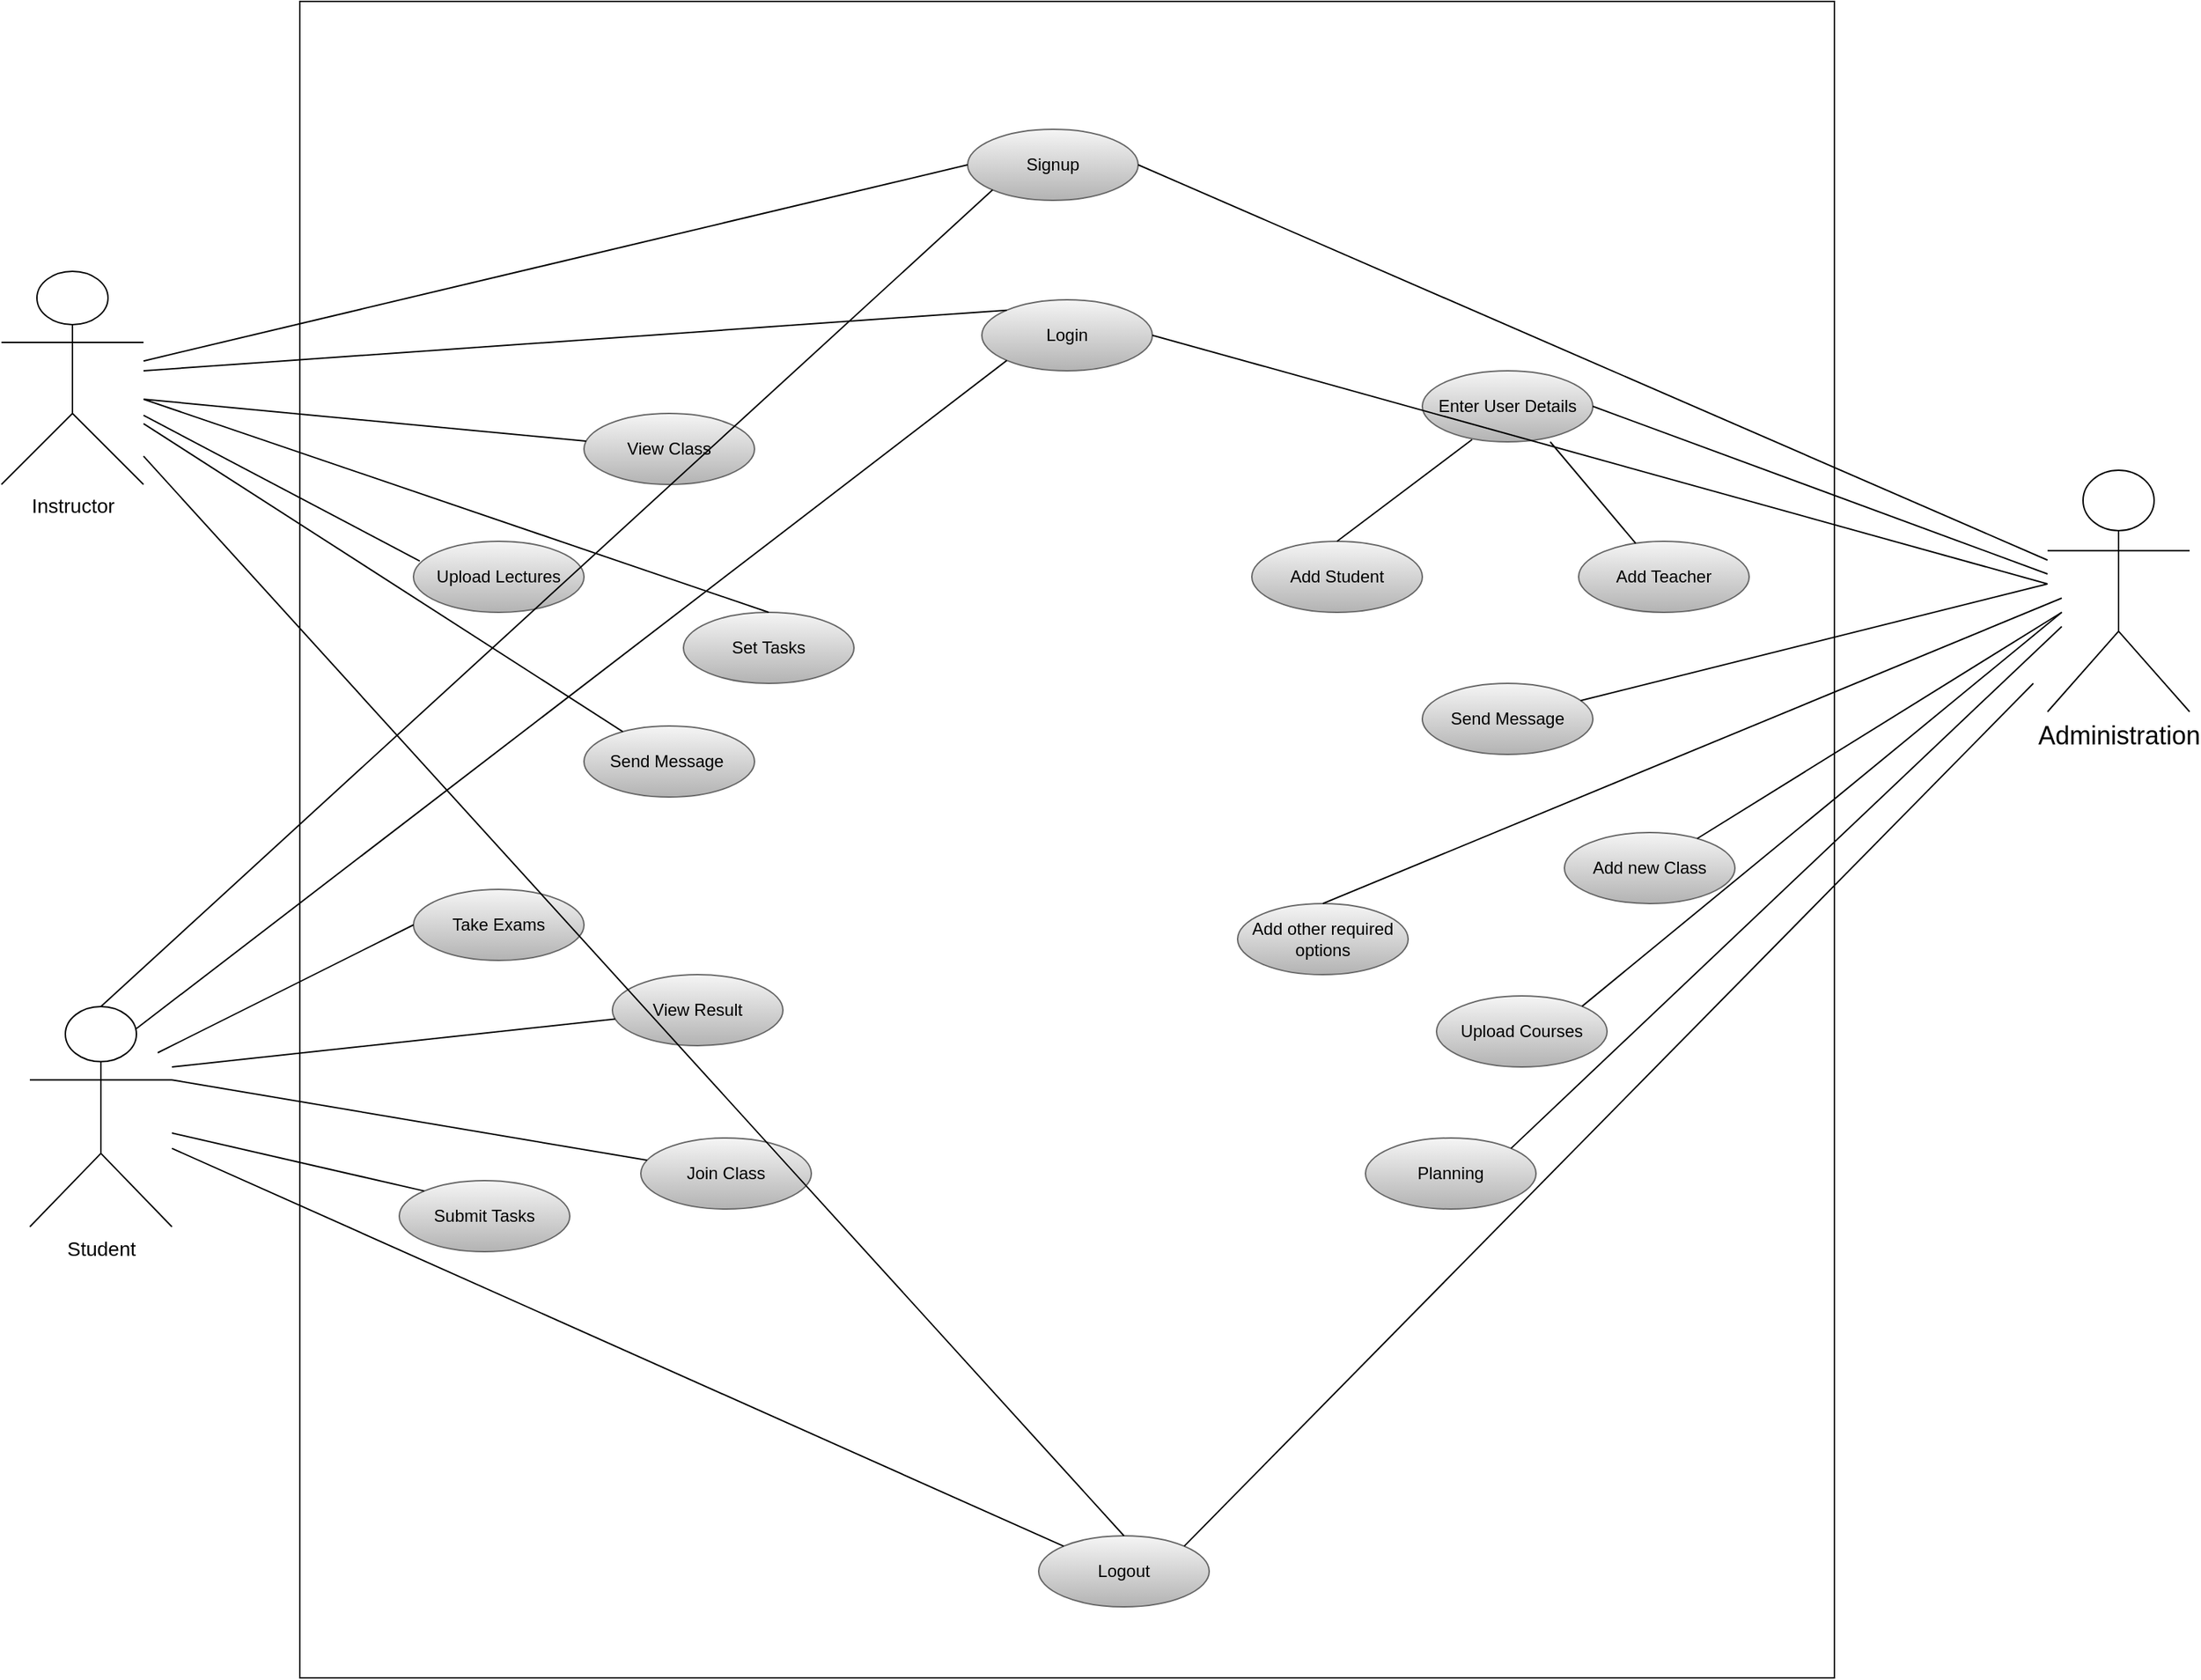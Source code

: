 <mxfile version="20.0.4" type="google"><diagram id="0pYNQJODkGq6KP5gzBCV" name="Page-1"><mxGraphModel grid="1" page="1" gridSize="10" guides="1" tooltips="1" connect="1" arrows="1" fold="1" pageScale="1" pageWidth="1200" pageHeight="1920" math="0" shadow="0"><root><mxCell id="0"/><mxCell id="1" parent="0"/><mxCell id="ujRzjtFo-_soqMKNSwT7-85" value="" style="rounded=0;whiteSpace=wrap;html=1;fontSize=14;" vertex="1" parent="1"><mxGeometry x="280" width="1080" height="1180" as="geometry"/></mxCell><mxCell id="ujRzjtFo-_soqMKNSwT7-1" value="Signup" style="ellipse;whiteSpace=wrap;html=1;fillColor=#f5f5f5;strokeColor=#666666;gradientColor=#b3b3b3;" vertex="1" parent="1"><mxGeometry x="750" y="90" width="120" height="50" as="geometry"/></mxCell><mxCell id="ujRzjtFo-_soqMKNSwT7-2" value="Login" style="ellipse;whiteSpace=wrap;html=1;fillColor=#f5f5f5;strokeColor=#666666;gradientColor=#b3b3b3;" vertex="1" parent="1"><mxGeometry x="760" y="210" width="120" height="50" as="geometry"/></mxCell><mxCell id="ujRzjtFo-_soqMKNSwT7-3" value="View Class" style="ellipse;whiteSpace=wrap;html=1;fillColor=#f5f5f5;strokeColor=#666666;gradientColor=#b3b3b3;" vertex="1" parent="1"><mxGeometry x="480" y="290" width="120" height="50" as="geometry"/></mxCell><mxCell id="ujRzjtFo-_soqMKNSwT7-4" value="Set Tasks" style="ellipse;whiteSpace=wrap;html=1;fillColor=#f5f5f5;strokeColor=#666666;gradientColor=#b3b3b3;" vertex="1" parent="1"><mxGeometry x="550" y="430" width="120" height="50" as="geometry"/></mxCell><mxCell id="ujRzjtFo-_soqMKNSwT7-13" value="View Result" style="ellipse;whiteSpace=wrap;html=1;fillColor=#f5f5f5;strokeColor=#666666;gradientColor=#b3b3b3;" vertex="1" parent="1"><mxGeometry x="500" y="685" width="120" height="50" as="geometry"/></mxCell><mxCell id="ujRzjtFo-_soqMKNSwT7-14" value="Join Class" style="ellipse;whiteSpace=wrap;html=1;fillColor=#f5f5f5;strokeColor=#666666;gradientColor=#b3b3b3;" vertex="1" parent="1"><mxGeometry x="520" y="800" width="120" height="50" as="geometry"/></mxCell><mxCell id="ujRzjtFo-_soqMKNSwT7-15" value="Upload Lectures" style="ellipse;whiteSpace=wrap;html=1;fillColor=#f5f5f5;strokeColor=#666666;gradientColor=#b3b3b3;" vertex="1" parent="1"><mxGeometry x="360" y="380" width="120" height="50" as="geometry"/></mxCell><mxCell id="ujRzjtFo-_soqMKNSwT7-16" value="Send Message&amp;nbsp;" style="ellipse;whiteSpace=wrap;html=1;fillColor=#f5f5f5;strokeColor=#666666;gradientColor=#b3b3b3;" vertex="1" parent="1"><mxGeometry x="480" y="510" width="120" height="50" as="geometry"/></mxCell><mxCell id="ujRzjtFo-_soqMKNSwT7-18" value="Take Exams" style="ellipse;whiteSpace=wrap;html=1;fillColor=#f5f5f5;strokeColor=#666666;gradientColor=#b3b3b3;" vertex="1" parent="1"><mxGeometry x="360" y="625" width="120" height="50" as="geometry"/></mxCell><mxCell id="ujRzjtFo-_soqMKNSwT7-19" value="Enter User Details" style="ellipse;whiteSpace=wrap;html=1;fillColor=#f5f5f5;strokeColor=#666666;gradientColor=#b3b3b3;" vertex="1" parent="1"><mxGeometry x="1070" y="260" width="120" height="50" as="geometry"/></mxCell><mxCell id="ujRzjtFo-_soqMKNSwT7-20" value="Add Teacher" style="ellipse;whiteSpace=wrap;html=1;fillColor=#f5f5f5;strokeColor=#666666;gradientColor=#b3b3b3;" vertex="1" parent="1"><mxGeometry x="1180" y="380" width="120" height="50" as="geometry"/></mxCell><mxCell id="ujRzjtFo-_soqMKNSwT7-21" value="Add Student" style="ellipse;whiteSpace=wrap;html=1;fillColor=#f5f5f5;strokeColor=#666666;gradientColor=#b3b3b3;" vertex="1" parent="1"><mxGeometry x="950" y="380" width="120" height="50" as="geometry"/></mxCell><mxCell id="ujRzjtFo-_soqMKNSwT7-22" value="Submit Tasks" style="ellipse;whiteSpace=wrap;html=1;fillColor=#f5f5f5;strokeColor=#666666;gradientColor=#b3b3b3;" vertex="1" parent="1"><mxGeometry x="350" y="830" width="120" height="50" as="geometry"/></mxCell><mxCell id="ujRzjtFo-_soqMKNSwT7-24" value="Add other required options" style="ellipse;whiteSpace=wrap;html=1;fillColor=#f5f5f5;strokeColor=#666666;gradientColor=#b3b3b3;" vertex="1" parent="1"><mxGeometry x="940" y="635" width="120" height="50" as="geometry"/></mxCell><mxCell id="ujRzjtFo-_soqMKNSwT7-25" value="Add new Class" style="ellipse;whiteSpace=wrap;html=1;fillColor=#f5f5f5;strokeColor=#666666;gradientColor=#b3b3b3;" vertex="1" parent="1"><mxGeometry x="1170" y="585" width="120" height="50" as="geometry"/></mxCell><mxCell id="ujRzjtFo-_soqMKNSwT7-26" value="Send Message" style="ellipse;whiteSpace=wrap;html=1;fillColor=#f5f5f5;strokeColor=#666666;gradientColor=#b3b3b3;" vertex="1" parent="1"><mxGeometry x="1070" y="480" width="120" height="50" as="geometry"/></mxCell><mxCell id="ujRzjtFo-_soqMKNSwT7-27" value="Upload Courses" style="ellipse;whiteSpace=wrap;html=1;fillColor=#f5f5f5;strokeColor=#666666;gradientColor=#b3b3b3;" vertex="1" parent="1"><mxGeometry x="1080" y="700" width="120" height="50" as="geometry"/></mxCell><mxCell id="ujRzjtFo-_soqMKNSwT7-28" value="Planning" style="ellipse;whiteSpace=wrap;html=1;fillColor=#f5f5f5;strokeColor=#666666;gradientColor=#b3b3b3;" vertex="1" parent="1"><mxGeometry x="1030" y="800" width="120" height="50" as="geometry"/></mxCell><mxCell id="ujRzjtFo-_soqMKNSwT7-29" value="Logout" style="ellipse;whiteSpace=wrap;html=1;fillColor=#f5f5f5;strokeColor=#666666;gradientColor=#b3b3b3;" vertex="1" parent="1"><mxGeometry x="800" y="1080" width="120" height="50" as="geometry"/></mxCell><mxCell id="ujRzjtFo-_soqMKNSwT7-30" value="&lt;font style=&quot;font-size: 18px;&quot;&gt;Administration&lt;/font&gt;" style="shape=umlActor;verticalLabelPosition=bottom;verticalAlign=top;html=1;outlineConnect=0;" vertex="1" parent="1"><mxGeometry x="1510" y="330" width="100" height="170" as="geometry"/></mxCell><mxCell id="ujRzjtFo-_soqMKNSwT7-31" value="&lt;font style=&quot;font-size: 14px;&quot;&gt;Student&lt;/font&gt;" style="shape=umlActor;verticalLabelPosition=bottom;verticalAlign=top;html=1;outlineConnect=0;" vertex="1" parent="1"><mxGeometry x="90" y="707.5" width="100" height="155" as="geometry"/></mxCell><mxCell id="ujRzjtFo-_soqMKNSwT7-32" value="&lt;font style=&quot;font-size: 14px;&quot;&gt;Instructor&lt;/font&gt;" style="shape=umlActor;verticalLabelPosition=bottom;verticalAlign=top;html=1;outlineConnect=0;" vertex="1" parent="1"><mxGeometry x="70" y="190" width="100" height="150" as="geometry"/></mxCell><mxCell id="ujRzjtFo-_soqMKNSwT7-37" value="" style="endArrow=none;html=1;rounded=0;entryX=0;entryY=0.5;entryDx=0;entryDy=0;" edge="1" parent="1" source="ujRzjtFo-_soqMKNSwT7-32" target="ujRzjtFo-_soqMKNSwT7-1"><mxGeometry width="50" height="50" relative="1" as="geometry"><mxPoint x="220" y="280" as="sourcePoint"/><mxPoint x="270" y="230" as="targetPoint"/></mxGeometry></mxCell><mxCell id="ujRzjtFo-_soqMKNSwT7-38" value="" style="endArrow=none;html=1;rounded=0;entryX=0;entryY=0;entryDx=0;entryDy=0;" edge="1" parent="1" target="ujRzjtFo-_soqMKNSwT7-2"><mxGeometry width="50" height="50" relative="1" as="geometry"><mxPoint x="170" y="260" as="sourcePoint"/><mxPoint x="760" y="125" as="targetPoint"/></mxGeometry></mxCell><mxCell id="ujRzjtFo-_soqMKNSwT7-43" value="" style="endArrow=none;html=1;rounded=0;" edge="1" parent="1" target="ujRzjtFo-_soqMKNSwT7-3"><mxGeometry width="50" height="50" relative="1" as="geometry"><mxPoint x="170" y="280" as="sourcePoint"/><mxPoint x="480" y="270" as="targetPoint"/></mxGeometry></mxCell><mxCell id="ujRzjtFo-_soqMKNSwT7-44" value="" style="endArrow=none;html=1;rounded=0;entryX=0.037;entryY=0.278;entryDx=0;entryDy=0;entryPerimeter=0;" edge="1" parent="1" source="ujRzjtFo-_soqMKNSwT7-32" target="ujRzjtFo-_soqMKNSwT7-15"><mxGeometry width="50" height="50" relative="1" as="geometry"><mxPoint x="220" y="326.463" as="sourcePoint"/><mxPoint x="370" y="400" as="targetPoint"/></mxGeometry></mxCell><mxCell id="ujRzjtFo-_soqMKNSwT7-45" value="" style="endArrow=none;html=1;rounded=0;entryX=0.5;entryY=0;entryDx=0;entryDy=0;" edge="1" parent="1" target="ujRzjtFo-_soqMKNSwT7-4"><mxGeometry width="50" height="50" relative="1" as="geometry"><mxPoint x="170" y="280" as="sourcePoint"/><mxPoint x="830" y="195" as="targetPoint"/></mxGeometry></mxCell><mxCell id="ujRzjtFo-_soqMKNSwT7-47" value="" style="endArrow=none;html=1;rounded=0;" edge="1" parent="1" source="ujRzjtFo-_soqMKNSwT7-32" target="ujRzjtFo-_soqMKNSwT7-16"><mxGeometry width="50" height="50" relative="1" as="geometry"><mxPoint x="250" y="356.463" as="sourcePoint"/><mxPoint x="850" y="215" as="targetPoint"/></mxGeometry></mxCell><mxCell id="ujRzjtFo-_soqMKNSwT7-49" value="" style="endArrow=none;html=1;rounded=0;entryX=0;entryY=0.5;entryDx=0;entryDy=0;" edge="1" parent="1" target="ujRzjtFo-_soqMKNSwT7-18"><mxGeometry width="50" height="50" relative="1" as="geometry"><mxPoint x="180" y="740" as="sourcePoint"/><mxPoint x="490.003" y="668.634" as="targetPoint"/></mxGeometry></mxCell><mxCell id="ujRzjtFo-_soqMKNSwT7-51" value="" style="endArrow=none;html=1;rounded=0;" edge="1" parent="1" target="ujRzjtFo-_soqMKNSwT7-13"><mxGeometry width="50" height="50" relative="1" as="geometry"><mxPoint x="190" y="750" as="sourcePoint"/><mxPoint x="380" y="565" as="targetPoint"/></mxGeometry></mxCell><mxCell id="ujRzjtFo-_soqMKNSwT7-52" value="" style="endArrow=none;html=1;rounded=0;exitX=1;exitY=0.333;exitDx=0;exitDy=0;exitPerimeter=0;" edge="1" parent="1" source="ujRzjtFo-_soqMKNSwT7-31" target="ujRzjtFo-_soqMKNSwT7-14"><mxGeometry width="50" height="50" relative="1" as="geometry"><mxPoint x="220" y="683.182" as="sourcePoint"/><mxPoint x="390" y="575" as="targetPoint"/></mxGeometry></mxCell><mxCell id="ujRzjtFo-_soqMKNSwT7-53" value="" style="endArrow=none;html=1;rounded=0;entryX=0;entryY=0;entryDx=0;entryDy=0;" edge="1" parent="1" source="ujRzjtFo-_soqMKNSwT7-31" target="ujRzjtFo-_soqMKNSwT7-22"><mxGeometry width="50" height="50" relative="1" as="geometry"><mxPoint x="210" y="690" as="sourcePoint"/><mxPoint x="400" y="585" as="targetPoint"/></mxGeometry></mxCell><mxCell id="ujRzjtFo-_soqMKNSwT7-54" value="" style="endArrow=none;html=1;rounded=0;" edge="1" parent="1" target="ujRzjtFo-_soqMKNSwT7-30"><mxGeometry width="50" height="50" relative="1" as="geometry"><mxPoint x="870" y="115" as="sourcePoint"/><mxPoint x="1340" y="420" as="targetPoint"/></mxGeometry></mxCell><mxCell id="ujRzjtFo-_soqMKNSwT7-55" value="" style="endArrow=none;html=1;rounded=0;exitX=1;exitY=0.5;exitDx=0;exitDy=0;" edge="1" parent="1" source="ujRzjtFo-_soqMKNSwT7-19"><mxGeometry width="50" height="50" relative="1" as="geometry"><mxPoint x="880" y="125" as="sourcePoint"/><mxPoint x="1510" y="403" as="targetPoint"/></mxGeometry></mxCell><mxCell id="ujRzjtFo-_soqMKNSwT7-58" value="" style="endArrow=none;html=1;rounded=0;" edge="1" parent="1" target="ujRzjtFo-_soqMKNSwT7-20"><mxGeometry width="50" height="50" relative="1" as="geometry"><mxPoint x="1160" y="310" as="sourcePoint"/><mxPoint x="1540" y="433" as="targetPoint"/></mxGeometry></mxCell><mxCell id="ujRzjtFo-_soqMKNSwT7-59" value="" style="endArrow=none;html=1;rounded=0;exitX=0.292;exitY=0.968;exitDx=0;exitDy=0;exitPerimeter=0;entryX=0.5;entryY=0;entryDx=0;entryDy=0;" edge="1" parent="1" source="ujRzjtFo-_soqMKNSwT7-19" target="ujRzjtFo-_soqMKNSwT7-21"><mxGeometry width="50" height="50" relative="1" as="geometry"><mxPoint x="1230" y="325" as="sourcePoint"/><mxPoint x="1550" y="443" as="targetPoint"/></mxGeometry></mxCell><mxCell id="ujRzjtFo-_soqMKNSwT7-60" value="" style="endArrow=none;html=1;rounded=0;" edge="1" parent="1" source="ujRzjtFo-_soqMKNSwT7-26"><mxGeometry width="50" height="50" relative="1" as="geometry"><mxPoint x="1240" y="335" as="sourcePoint"/><mxPoint x="1510" y="410" as="targetPoint"/></mxGeometry></mxCell><mxCell id="ujRzjtFo-_soqMKNSwT7-61" value="" style="endArrow=none;html=1;rounded=0;exitX=0.5;exitY=0;exitDx=0;exitDy=0;" edge="1" parent="1" source="ujRzjtFo-_soqMKNSwT7-24"><mxGeometry width="50" height="50" relative="1" as="geometry"><mxPoint x="1000" y="630" as="sourcePoint"/><mxPoint x="1520" y="420" as="targetPoint"/></mxGeometry></mxCell><mxCell id="ujRzjtFo-_soqMKNSwT7-62" value="" style="endArrow=none;html=1;rounded=0;" edge="1" parent="1" source="ujRzjtFo-_soqMKNSwT7-25"><mxGeometry width="50" height="50" relative="1" as="geometry"><mxPoint x="1260" y="355" as="sourcePoint"/><mxPoint x="1520" y="430" as="targetPoint"/></mxGeometry></mxCell><mxCell id="ujRzjtFo-_soqMKNSwT7-63" value="" style="endArrow=none;html=1;rounded=0;exitX=1;exitY=0;exitDx=0;exitDy=0;" edge="1" parent="1" source="ujRzjtFo-_soqMKNSwT7-27"><mxGeometry width="50" height="50" relative="1" as="geometry"><mxPoint x="1270" y="365" as="sourcePoint"/><mxPoint x="1520" y="430" as="targetPoint"/></mxGeometry></mxCell><mxCell id="ujRzjtFo-_soqMKNSwT7-65" value="" style="endArrow=none;html=1;rounded=0;exitX=1;exitY=0;exitDx=0;exitDy=0;" edge="1" parent="1" source="ujRzjtFo-_soqMKNSwT7-28"><mxGeometry width="50" height="50" relative="1" as="geometry"><mxPoint x="1280" y="375" as="sourcePoint"/><mxPoint x="1520" y="440" as="targetPoint"/></mxGeometry></mxCell><mxCell id="ujRzjtFo-_soqMKNSwT7-66" value="" style="endArrow=none;html=1;rounded=0;exitX=1;exitY=0;exitDx=0;exitDy=0;" edge="1" parent="1" source="ujRzjtFo-_soqMKNSwT7-29"><mxGeometry width="50" height="50" relative="1" as="geometry"><mxPoint x="1290" y="385" as="sourcePoint"/><mxPoint x="1500" y="480" as="targetPoint"/></mxGeometry></mxCell><mxCell id="ujRzjtFo-_soqMKNSwT7-67" value="" style="endArrow=none;html=1;rounded=0;entryX=0;entryY=0;entryDx=0;entryDy=0;" edge="1" parent="1" source="ujRzjtFo-_soqMKNSwT7-31" target="ujRzjtFo-_soqMKNSwT7-29"><mxGeometry width="50" height="50" relative="1" as="geometry"><mxPoint x="530" y="950" as="sourcePoint"/><mxPoint x="810" y="1080" as="targetPoint"/></mxGeometry></mxCell><mxCell id="ujRzjtFo-_soqMKNSwT7-71" value="" style="endArrow=none;html=1;rounded=0;entryX=0;entryY=1;entryDx=0;entryDy=0;exitX=0.5;exitY=0;exitDx=0;exitDy=0;exitPerimeter=0;" edge="1" parent="1" source="ujRzjtFo-_soqMKNSwT7-31" target="ujRzjtFo-_soqMKNSwT7-1"><mxGeometry width="50" height="50" relative="1" as="geometry"><mxPoint x="200" y="745" as="sourcePoint"/><mxPoint x="380" y="565" as="targetPoint"/></mxGeometry></mxCell><mxCell id="ujRzjtFo-_soqMKNSwT7-72" value="" style="endArrow=none;html=1;rounded=0;entryX=0;entryY=1;entryDx=0;entryDy=0;exitX=0.75;exitY=0.1;exitDx=0;exitDy=0;exitPerimeter=0;" edge="1" parent="1" source="ujRzjtFo-_soqMKNSwT7-31" target="ujRzjtFo-_soqMKNSwT7-2"><mxGeometry width="50" height="50" relative="1" as="geometry"><mxPoint x="160" y="700" as="sourcePoint"/><mxPoint x="390" y="575" as="targetPoint"/></mxGeometry></mxCell><mxCell id="ujRzjtFo-_soqMKNSwT7-74" value="" style="endArrow=none;html=1;rounded=0;entryX=0.5;entryY=0;entryDx=0;entryDy=0;" edge="1" parent="1" source="ujRzjtFo-_soqMKNSwT7-32" target="ujRzjtFo-_soqMKNSwT7-29"><mxGeometry width="50" height="50" relative="1" as="geometry"><mxPoint x="220" y="765" as="sourcePoint"/><mxPoint x="400" y="585" as="targetPoint"/></mxGeometry></mxCell><mxCell id="ujRzjtFo-_soqMKNSwT7-84" value="" style="endArrow=none;html=1;rounded=0;exitX=1;exitY=0.5;exitDx=0;exitDy=0;" edge="1" parent="1" source="ujRzjtFo-_soqMKNSwT7-2"><mxGeometry width="50" height="50" relative="1" as="geometry"><mxPoint x="880" y="125" as="sourcePoint"/><mxPoint x="1510" y="410" as="targetPoint"/></mxGeometry></mxCell></root></mxGraphModel></diagram></mxfile>
